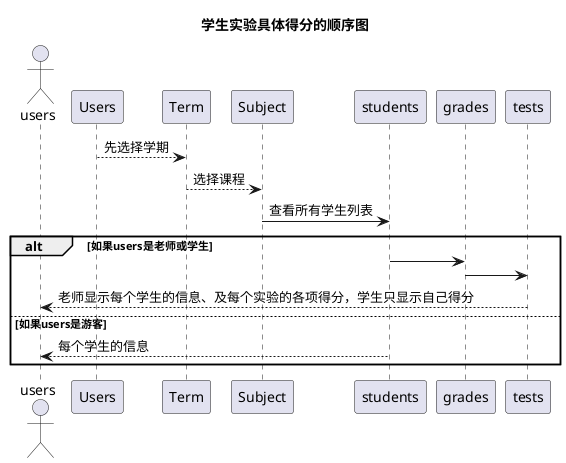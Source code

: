 @startuml
title 学生实验具体得分的顺序图

actor users

Users-->Term:先选择学期

Term-->Subject:选择课程

Subject -> students: 查看所有学生列表

alt 如果users是老师或学生

	students -> grades

	grades -> tests

	tests --> users:老师显示每个学生的信息、及每个实验的各项得分，学生只显示自己得分

else 如果users是游客

    students --> users:每个学生的信息

end
@enduml